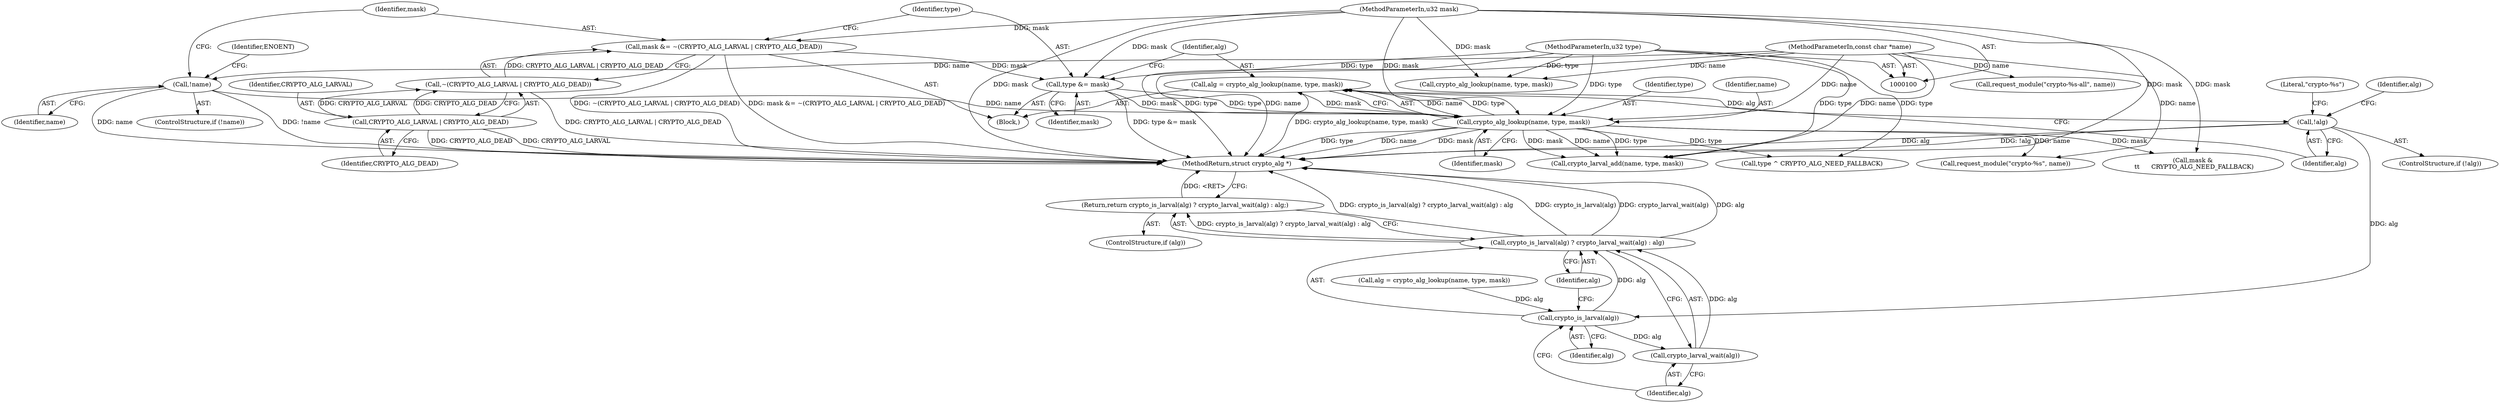 digraph "0_linux_5d26a105b5a73e5635eae0629b42fa0a90e07b7b@API" {
"1000122" [label="(Call,alg = crypto_alg_lookup(name, type, mask))"];
"1000124" [label="(Call,crypto_alg_lookup(name, type, mask))"];
"1000107" [label="(Call,!name)"];
"1000101" [label="(MethodParameterIn,const char *name)"];
"1000119" [label="(Call,type &= mask)"];
"1000102" [label="(MethodParameterIn,u32 type)"];
"1000113" [label="(Call,mask &= ~(CRYPTO_ALG_LARVAL | CRYPTO_ALG_DEAD))"];
"1000103" [label="(MethodParameterIn,u32 mask)"];
"1000115" [label="(Call,~(CRYPTO_ALG_LARVAL | CRYPTO_ALG_DEAD))"];
"1000116" [label="(Call,CRYPTO_ALG_LARVAL | CRYPTO_ALG_DEAD)"];
"1000129" [label="(Call,!alg)"];
"1000157" [label="(Call,crypto_is_larval(alg))"];
"1000156" [label="(Call,crypto_is_larval(alg) ? crypto_larval_wait(alg) : alg)"];
"1000155" [label="(Return,return crypto_is_larval(alg) ? crypto_larval_wait(alg) : alg;)"];
"1000159" [label="(Call,crypto_larval_wait(alg))"];
"1000157" [label="(Call,crypto_is_larval(alg))"];
"1000123" [label="(Identifier,alg)"];
"1000127" [label="(Identifier,mask)"];
"1000112" [label="(Identifier,ENOENT)"];
"1000116" [label="(Call,CRYPTO_ALG_LARVAL | CRYPTO_ALG_DEAD)"];
"1000107" [label="(Call,!name)"];
"1000155" [label="(Return,return crypto_is_larval(alg) ? crypto_larval_wait(alg) : alg;)"];
"1000121" [label="(Identifier,mask)"];
"1000158" [label="(Identifier,alg)"];
"1000144" [label="(Call,request_module(\"crypto-%s-all\", name))"];
"1000129" [label="(Call,!alg)"];
"1000126" [label="(Identifier,type)"];
"1000114" [label="(Identifier,mask)"];
"1000159" [label="(Call,crypto_larval_wait(alg))"];
"1000124" [label="(Call,crypto_alg_lookup(name, type, mask))"];
"1000138" [label="(Call,type ^ CRYPTO_ALG_NEED_FALLBACK)"];
"1000125" [label="(Identifier,name)"];
"1000101" [label="(MethodParameterIn,const char *name)"];
"1000113" [label="(Call,mask &= ~(CRYPTO_ALG_LARVAL | CRYPTO_ALG_DEAD))"];
"1000102" [label="(MethodParameterIn,u32 type)"];
"1000119" [label="(Call,type &= mask)"];
"1000115" [label="(Call,~(CRYPTO_ALG_LARVAL | CRYPTO_ALG_DEAD))"];
"1000117" [label="(Identifier,CRYPTO_ALG_LARVAL)"];
"1000133" [label="(Literal,\"crypto-%s\")"];
"1000128" [label="(ControlStructure,if (!alg))"];
"1000118" [label="(Identifier,CRYPTO_ALG_DEAD)"];
"1000108" [label="(Identifier,name)"];
"1000141" [label="(Call,mask &\n \t\t      CRYPTO_ALG_NEED_FALLBACK)"];
"1000104" [label="(Block,)"];
"1000120" [label="(Identifier,type)"];
"1000161" [label="(Identifier,alg)"];
"1000163" [label="(Call,crypto_larval_add(name, type, mask))"];
"1000122" [label="(Call,alg = crypto_alg_lookup(name, type, mask))"];
"1000106" [label="(ControlStructure,if (!name))"];
"1000156" [label="(Call,crypto_is_larval(alg) ? crypto_larval_wait(alg) : alg)"];
"1000167" [label="(MethodReturn,struct crypto_alg *)"];
"1000147" [label="(Call,alg = crypto_alg_lookup(name, type, mask))"];
"1000132" [label="(Call,request_module(\"crypto-%s\", name))"];
"1000130" [label="(Identifier,alg)"];
"1000103" [label="(MethodParameterIn,u32 mask)"];
"1000149" [label="(Call,crypto_alg_lookup(name, type, mask))"];
"1000160" [label="(Identifier,alg)"];
"1000153" [label="(ControlStructure,if (alg))"];
"1000154" [label="(Identifier,alg)"];
"1000122" -> "1000104"  [label="AST: "];
"1000122" -> "1000124"  [label="CFG: "];
"1000123" -> "1000122"  [label="AST: "];
"1000124" -> "1000122"  [label="AST: "];
"1000130" -> "1000122"  [label="CFG: "];
"1000122" -> "1000167"  [label="DDG: crypto_alg_lookup(name, type, mask)"];
"1000124" -> "1000122"  [label="DDG: name"];
"1000124" -> "1000122"  [label="DDG: type"];
"1000124" -> "1000122"  [label="DDG: mask"];
"1000122" -> "1000129"  [label="DDG: alg"];
"1000124" -> "1000127"  [label="CFG: "];
"1000125" -> "1000124"  [label="AST: "];
"1000126" -> "1000124"  [label="AST: "];
"1000127" -> "1000124"  [label="AST: "];
"1000124" -> "1000167"  [label="DDG: name"];
"1000124" -> "1000167"  [label="DDG: mask"];
"1000124" -> "1000167"  [label="DDG: type"];
"1000107" -> "1000124"  [label="DDG: name"];
"1000101" -> "1000124"  [label="DDG: name"];
"1000119" -> "1000124"  [label="DDG: type"];
"1000119" -> "1000124"  [label="DDG: mask"];
"1000102" -> "1000124"  [label="DDG: type"];
"1000103" -> "1000124"  [label="DDG: mask"];
"1000124" -> "1000132"  [label="DDG: name"];
"1000124" -> "1000138"  [label="DDG: type"];
"1000124" -> "1000141"  [label="DDG: mask"];
"1000124" -> "1000163"  [label="DDG: name"];
"1000124" -> "1000163"  [label="DDG: type"];
"1000124" -> "1000163"  [label="DDG: mask"];
"1000107" -> "1000106"  [label="AST: "];
"1000107" -> "1000108"  [label="CFG: "];
"1000108" -> "1000107"  [label="AST: "];
"1000112" -> "1000107"  [label="CFG: "];
"1000114" -> "1000107"  [label="CFG: "];
"1000107" -> "1000167"  [label="DDG: name"];
"1000107" -> "1000167"  [label="DDG: !name"];
"1000101" -> "1000107"  [label="DDG: name"];
"1000101" -> "1000100"  [label="AST: "];
"1000101" -> "1000167"  [label="DDG: name"];
"1000101" -> "1000132"  [label="DDG: name"];
"1000101" -> "1000144"  [label="DDG: name"];
"1000101" -> "1000149"  [label="DDG: name"];
"1000101" -> "1000163"  [label="DDG: name"];
"1000119" -> "1000104"  [label="AST: "];
"1000119" -> "1000121"  [label="CFG: "];
"1000120" -> "1000119"  [label="AST: "];
"1000121" -> "1000119"  [label="AST: "];
"1000123" -> "1000119"  [label="CFG: "];
"1000119" -> "1000167"  [label="DDG: type &= mask"];
"1000102" -> "1000119"  [label="DDG: type"];
"1000113" -> "1000119"  [label="DDG: mask"];
"1000103" -> "1000119"  [label="DDG: mask"];
"1000102" -> "1000100"  [label="AST: "];
"1000102" -> "1000167"  [label="DDG: type"];
"1000102" -> "1000138"  [label="DDG: type"];
"1000102" -> "1000149"  [label="DDG: type"];
"1000102" -> "1000163"  [label="DDG: type"];
"1000113" -> "1000104"  [label="AST: "];
"1000113" -> "1000115"  [label="CFG: "];
"1000114" -> "1000113"  [label="AST: "];
"1000115" -> "1000113"  [label="AST: "];
"1000120" -> "1000113"  [label="CFG: "];
"1000113" -> "1000167"  [label="DDG: ~(CRYPTO_ALG_LARVAL | CRYPTO_ALG_DEAD)"];
"1000113" -> "1000167"  [label="DDG: mask &= ~(CRYPTO_ALG_LARVAL | CRYPTO_ALG_DEAD)"];
"1000103" -> "1000113"  [label="DDG: mask"];
"1000115" -> "1000113"  [label="DDG: CRYPTO_ALG_LARVAL | CRYPTO_ALG_DEAD"];
"1000103" -> "1000100"  [label="AST: "];
"1000103" -> "1000167"  [label="DDG: mask"];
"1000103" -> "1000141"  [label="DDG: mask"];
"1000103" -> "1000149"  [label="DDG: mask"];
"1000103" -> "1000163"  [label="DDG: mask"];
"1000115" -> "1000116"  [label="CFG: "];
"1000116" -> "1000115"  [label="AST: "];
"1000115" -> "1000167"  [label="DDG: CRYPTO_ALG_LARVAL | CRYPTO_ALG_DEAD"];
"1000116" -> "1000115"  [label="DDG: CRYPTO_ALG_LARVAL"];
"1000116" -> "1000115"  [label="DDG: CRYPTO_ALG_DEAD"];
"1000116" -> "1000118"  [label="CFG: "];
"1000117" -> "1000116"  [label="AST: "];
"1000118" -> "1000116"  [label="AST: "];
"1000116" -> "1000167"  [label="DDG: CRYPTO_ALG_DEAD"];
"1000116" -> "1000167"  [label="DDG: CRYPTO_ALG_LARVAL"];
"1000129" -> "1000128"  [label="AST: "];
"1000129" -> "1000130"  [label="CFG: "];
"1000130" -> "1000129"  [label="AST: "];
"1000133" -> "1000129"  [label="CFG: "];
"1000154" -> "1000129"  [label="CFG: "];
"1000129" -> "1000167"  [label="DDG: alg"];
"1000129" -> "1000167"  [label="DDG: !alg"];
"1000129" -> "1000157"  [label="DDG: alg"];
"1000157" -> "1000156"  [label="AST: "];
"1000157" -> "1000158"  [label="CFG: "];
"1000158" -> "1000157"  [label="AST: "];
"1000160" -> "1000157"  [label="CFG: "];
"1000161" -> "1000157"  [label="CFG: "];
"1000157" -> "1000156"  [label="DDG: alg"];
"1000147" -> "1000157"  [label="DDG: alg"];
"1000157" -> "1000159"  [label="DDG: alg"];
"1000156" -> "1000155"  [label="AST: "];
"1000156" -> "1000159"  [label="CFG: "];
"1000156" -> "1000161"  [label="CFG: "];
"1000159" -> "1000156"  [label="AST: "];
"1000161" -> "1000156"  [label="AST: "];
"1000155" -> "1000156"  [label="CFG: "];
"1000156" -> "1000167"  [label="DDG: crypto_is_larval(alg)"];
"1000156" -> "1000167"  [label="DDG: crypto_larval_wait(alg)"];
"1000156" -> "1000167"  [label="DDG: crypto_is_larval(alg) ? crypto_larval_wait(alg) : alg"];
"1000156" -> "1000167"  [label="DDG: alg"];
"1000156" -> "1000155"  [label="DDG: crypto_is_larval(alg) ? crypto_larval_wait(alg) : alg"];
"1000159" -> "1000156"  [label="DDG: alg"];
"1000155" -> "1000153"  [label="AST: "];
"1000167" -> "1000155"  [label="CFG: "];
"1000155" -> "1000167"  [label="DDG: <RET>"];
"1000159" -> "1000160"  [label="CFG: "];
"1000160" -> "1000159"  [label="AST: "];
}
